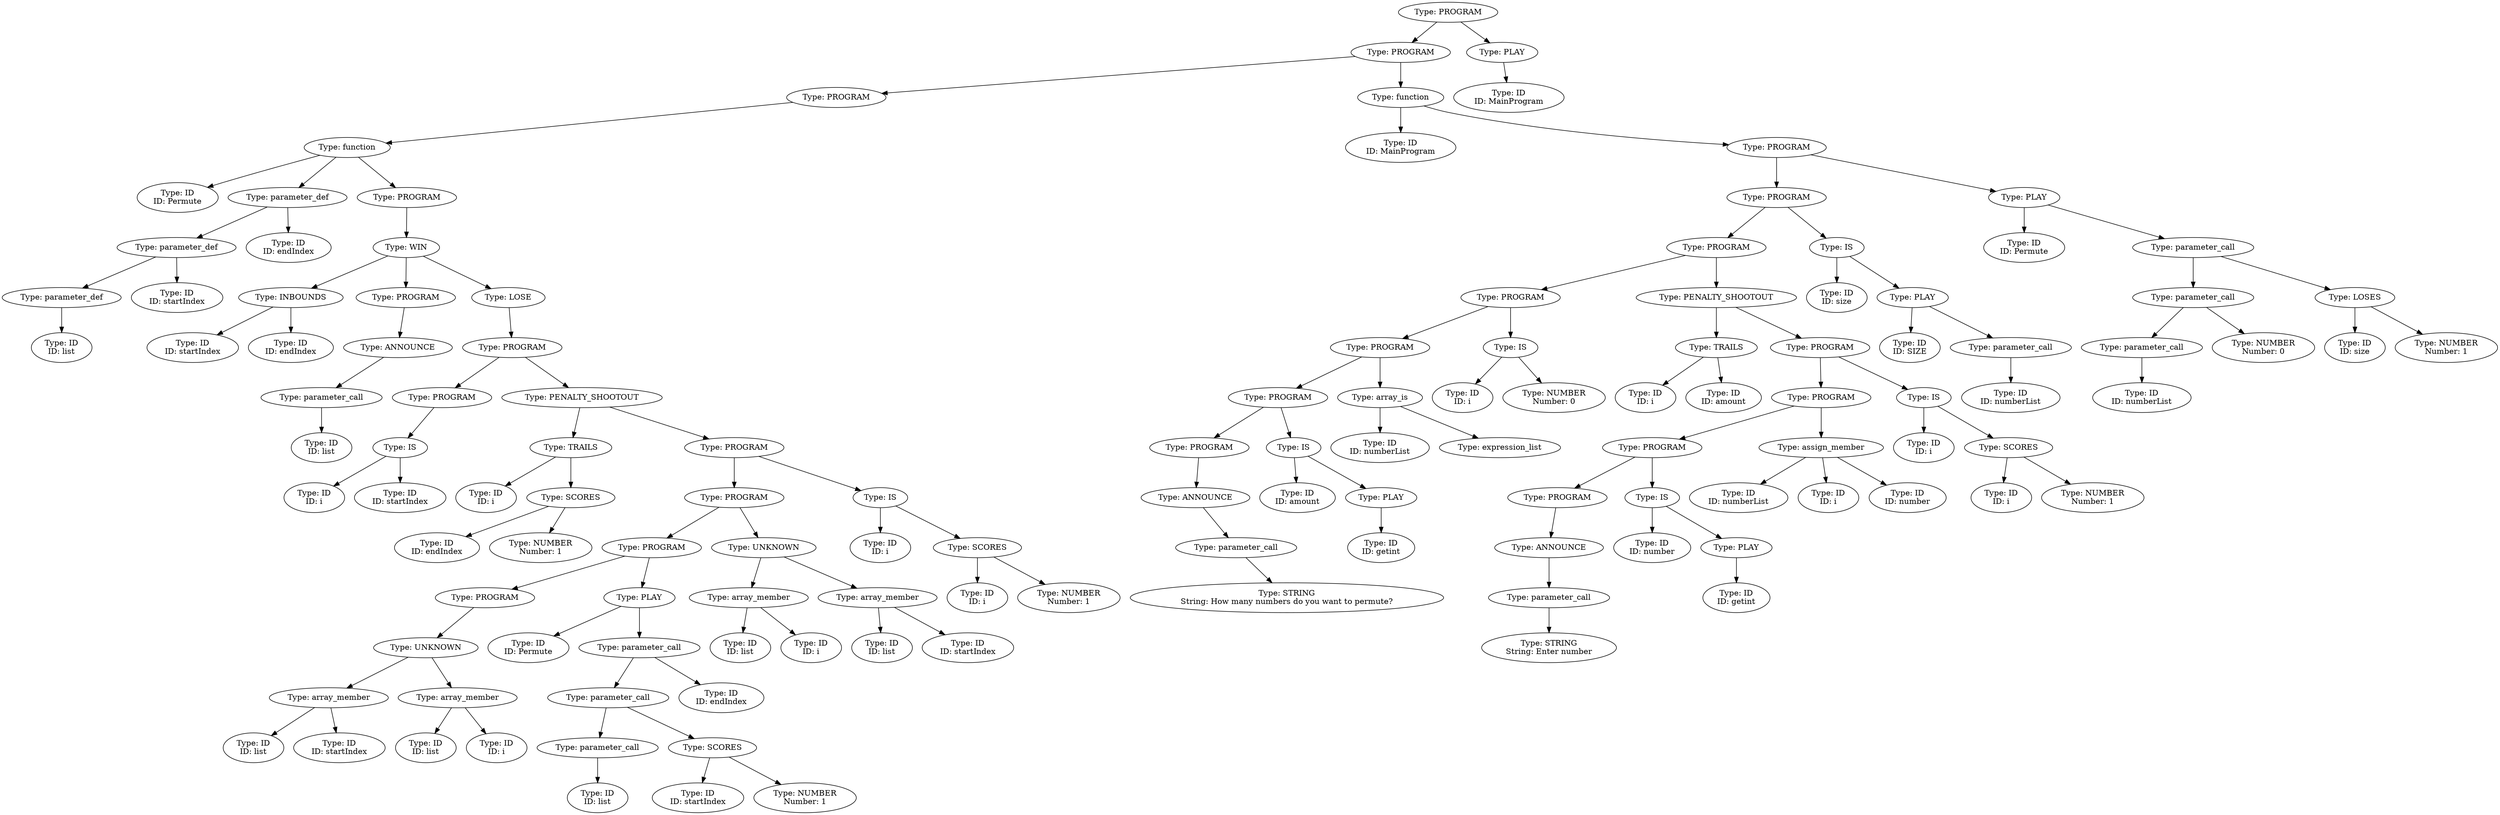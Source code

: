 digraph ast {
"0x7fffed73fd50" [label="Type: PROGRAM"];
"0x7fffed73fd50" -> "0x7fffed73fc70";
"0x7fffed73fc70" [label="Type: PROGRAM"];
"0x7fffed73fc70" -> "0x7fffed73e8d0";
"0x7fffed73e8d0" [label="Type: PROGRAM"];
"0x7fffed73e8d0" -> "0x7fffed73e890";
"0x7fffed73e890" [label="Type: function"];
"0x7fffed73e890" -> "0x7fffed73d610";
"0x7fffed73d610" [label="Type: ID\nID: Permute"];
"0x7fffed73e890" -> "0x7fffed73d7f0";
"0x7fffed73d7f0" [label="Type: parameter_def"];
"0x7fffed73d7f0" -> "0x7fffed73d750";
"0x7fffed73d750" [label="Type: parameter_def"];
"0x7fffed73d750" -> "0x7fffed73d6b0";
"0x7fffed73d6b0" [label="Type: parameter_def"];
"0x7fffed73d6b0" -> "0x7fffed73d670";
"0x7fffed73d670" [label="Type: ID\nID: list"];
"0x7fffed73d750" -> "0x7fffed73d710";
"0x7fffed73d710" [label="Type: ID\nID: startIndex"];
"0x7fffed73d7f0" -> "0x7fffed73d7b0";
"0x7fffed73d7b0" [label="Type: ID\nID: endIndex"];
"0x7fffed73e890" -> "0x7fffed73e850";
"0x7fffed73e850" [label="Type: PROGRAM"];
"0x7fffed73e850" -> "0x7fffed73e810";
"0x7fffed73e810" [label="Type: WIN"];
"0x7fffed73e810" -> "0x7fffed73d8f0";
"0x7fffed73d8f0" [label="Type: INBOUNDS"];
"0x7fffed73d8f0" -> "0x7fffed73d850";
"0x7fffed73d850" [label="Type: ID\nID: startIndex"];
"0x7fffed73d8f0" -> "0x7fffed73d8b0";
"0x7fffed73d8b0" [label="Type: ID\nID: endIndex"];
"0x7fffed73e810" -> "0x7fffed73da10";
"0x7fffed73da10" [label="Type: PROGRAM"];
"0x7fffed73da10" -> "0x7fffed73d9d0";
"0x7fffed73d9d0" [label="Type: ANNOUNCE"];
"0x7fffed73d9d0" -> "0x7fffed73d990";
"0x7fffed73d990" [label="Type: parameter_call"];
"0x7fffed73d990" -> "0x7fffed73d950";
"0x7fffed73d950" [label="Type: ID\nID: list"];
"0x7fffed73e810" -> "0x7fffed73e7d0";
"0x7fffed73e7d0" [label="Type: LOSE"];
"0x7fffed73e7d0" -> "0x7fffed73e790";
"0x7fffed73e790" [label="Type: PROGRAM"];
"0x7fffed73e790" -> "0x7fffed73db90";
"0x7fffed73db90" [label="Type: PROGRAM"];
"0x7fffed73db90" -> "0x7fffed73db50";
"0x7fffed73db50" [label="Type: IS"];
"0x7fffed73db50" -> "0x7fffed73dab0";
"0x7fffed73dab0" [label="Type: ID\nID: i"];
"0x7fffed73db50" -> "0x7fffed73db10";
"0x7fffed73db10" [label="Type: ID\nID: startIndex"];
"0x7fffed73e790" -> "0x7fffed73e750";
"0x7fffed73e750" [label="Type: PENALTY_SHOOTOUT"];
"0x7fffed73e750" -> "0x7fffed73dd10";
"0x7fffed73dd10" [label="Type: TRAILS"];
"0x7fffed73dd10" -> "0x7fffed73dbf0";
"0x7fffed73dbf0" [label="Type: ID\nID: i"];
"0x7fffed73dd10" -> "0x7fffed73dcd0";
"0x7fffed73dcd0" [label="Type: SCORES"];
"0x7fffed73dcd0" -> "0x7fffed73dc50";
"0x7fffed73dc50" [label="Type: ID\nID: endIndex"];
"0x7fffed73dcd0" -> "0x7fffed73dc90";
"0x7fffed73dc90" [label="Type: NUMBER\nNumber: 1"];
"0x7fffed73e750" -> "0x7fffed73e710";
"0x7fffed73e710" [label="Type: PROGRAM"];
"0x7fffed73e710" -> "0x7fffed73e570";
"0x7fffed73e570" [label="Type: PROGRAM"];
"0x7fffed73e570" -> "0x7fffed73e2d0";
"0x7fffed73e2d0" [label="Type: PROGRAM"];
"0x7fffed73e2d0" -> "0x7fffed73df90";
"0x7fffed73df90" [label="Type: PROGRAM"];
"0x7fffed73df90" -> "0x7fffed73df50";
"0x7fffed73df50" [label="Type: UNKNOWN"];
"0x7fffed73df50" -> "0x7fffed73de10";
"0x7fffed73de10" [label="Type: array_member"];
"0x7fffed73de10" -> "0x7fffed73dd70";
"0x7fffed73dd70" [label="Type: ID\nID: list"];
"0x7fffed73de10" -> "0x7fffed73ddd0";
"0x7fffed73ddd0" [label="Type: ID\nID: startIndex"];
"0x7fffed73df50" -> "0x7fffed73df10";
"0x7fffed73df10" [label="Type: array_member"];
"0x7fffed73df10" -> "0x7fffed73de70";
"0x7fffed73de70" [label="Type: ID\nID: list"];
"0x7fffed73df10" -> "0x7fffed73ded0";
"0x7fffed73ded0" [label="Type: ID\nID: i"];
"0x7fffed73e2d0" -> "0x7fffed73e290";
"0x7fffed73e290" [label="Type: PLAY"];
"0x7fffed73e290" -> "0x7fffed73dff0";
"0x7fffed73dff0" [label="Type: ID\nID: Permute"];
"0x7fffed73e290" -> "0x7fffed73e250";
"0x7fffed73e250" [label="Type: parameter_call"];
"0x7fffed73e250" -> "0x7fffed73e1d0";
"0x7fffed73e1d0" [label="Type: parameter_call"];
"0x7fffed73e1d0" -> "0x7fffed73e0b0";
"0x7fffed73e0b0" [label="Type: parameter_call"];
"0x7fffed73e0b0" -> "0x7fffed73e050";
"0x7fffed73e050" [label="Type: ID\nID: list"];
"0x7fffed73e1d0" -> "0x7fffed73e190";
"0x7fffed73e190" [label="Type: SCORES"];
"0x7fffed73e190" -> "0x7fffed73e0f0";
"0x7fffed73e0f0" [label="Type: ID\nID: startIndex"];
"0x7fffed73e190" -> "0x7fffed73e130";
"0x7fffed73e130" [label="Type: NUMBER\nNumber: 1"];
"0x7fffed73e250" -> "0x7fffed73e210";
"0x7fffed73e210" [label="Type: ID\nID: endIndex"];
"0x7fffed73e570" -> "0x7fffed73e530";
"0x7fffed73e530" [label="Type: UNKNOWN"];
"0x7fffed73e530" -> "0x7fffed73e3d0";
"0x7fffed73e3d0" [label="Type: array_member"];
"0x7fffed73e3d0" -> "0x7fffed73e330";
"0x7fffed73e330" [label="Type: ID\nID: list"];
"0x7fffed73e3d0" -> "0x7fffed73e390";
"0x7fffed73e390" [label="Type: ID\nID: i"];
"0x7fffed73e530" -> "0x7fffed73e4f0";
"0x7fffed73e4f0" [label="Type: array_member"];
"0x7fffed73e4f0" -> "0x7fffed73e430";
"0x7fffed73e430" [label="Type: ID\nID: list"];
"0x7fffed73e4f0" -> "0x7fffed73e490";
"0x7fffed73e490" [label="Type: ID\nID: startIndex"];
"0x7fffed73e710" -> "0x7fffed73e6d0";
"0x7fffed73e6d0" [label="Type: IS"];
"0x7fffed73e6d0" -> "0x7fffed73e5b0";
"0x7fffed73e5b0" [label="Type: ID\nID: i"];
"0x7fffed73e6d0" -> "0x7fffed73e690";
"0x7fffed73e690" [label="Type: SCORES"];
"0x7fffed73e690" -> "0x7fffed73e610";
"0x7fffed73e610" [label="Type: ID\nID: i"];
"0x7fffed73e690" -> "0x7fffed73e650";
"0x7fffed73e650" [label="Type: NUMBER\nNumber: 1"];
"0x7fffed73fc70" -> "0x7fffed73fc30";
"0x7fffed73fc30" [label="Type: function"];
"0x7fffed73fc30" -> "0x7fffed73e930";
"0x7fffed73e930" [label="Type: ID\nID: MainProgram"];
"0x7fffed73fc30" -> "0x7fffed73fbf0";
"0x7fffed73fbf0" [label="Type: PROGRAM"];
"0x7fffed73fbf0" -> "0x7fffed73f8d0";
"0x7fffed73f8d0" [label="Type: PROGRAM"];
"0x7fffed73f8d0" -> "0x7fffed73f670";
"0x7fffed73f670" [label="Type: PROGRAM"];
"0x7fffed73f670" -> "0x7fffed73eeb0";
"0x7fffed73eeb0" [label="Type: PROGRAM"];
"0x7fffed73eeb0" -> "0x7fffed73ed50";
"0x7fffed73ed50" [label="Type: PROGRAM"];
"0x7fffed73ed50" -> "0x7fffed73ec30";
"0x7fffed73ec30" [label="Type: PROGRAM"];
"0x7fffed73ec30" -> "0x7fffed73ea70";
"0x7fffed73ea70" [label="Type: PROGRAM"];
"0x7fffed73ea70" -> "0x7fffed73ea30";
"0x7fffed73ea30" [label="Type: ANNOUNCE"];
"0x7fffed73ea30" -> "0x7fffed73e9f0";
"0x7fffed73e9f0" [label="Type: parameter_call"];
"0x7fffed73e9f0" -> "0x7fffed73e9b0";
"0x7fffed73e9b0" [label="Type: STRING\nString: How many numbers do you want to permute?"];
"0x7fffed73ec30" -> "0x7fffed73ebf0";
"0x7fffed73ebf0" [label="Type: IS"];
"0x7fffed73ebf0" -> "0x7fffed73eb10";
"0x7fffed73eb10" [label="Type: ID\nID: amount"];
"0x7fffed73ebf0" -> "0x7fffed73ebb0";
"0x7fffed73ebb0" [label="Type: PLAY"];
"0x7fffed73ebb0" -> "0x7fffed73eb70";
"0x7fffed73eb70" [label="Type: ID\nID: getint"];
"0x7fffed73ed50" -> "0x7fffed73ed10";
"0x7fffed73ed10" [label="Type: array_is"];
"0x7fffed73ed10" -> "0x7fffed73ec90";
"0x7fffed73ec90" [label="Type: ID\nID: numberList"];
"0x7fffed73ed10" -> "0x7fffed73ecd0";
"0x7fffed73ecd0" [label="Type: expression_list"];
"0x7fffed73eeb0" -> "0x7fffed73ee70";
"0x7fffed73ee70" [label="Type: IS"];
"0x7fffed73ee70" -> "0x7fffed73edf0";
"0x7fffed73edf0" [label="Type: ID\nID: i"];
"0x7fffed73ee70" -> "0x7fffed73ee30";
"0x7fffed73ee30" [label="Type: NUMBER\nNumber: 0"];
"0x7fffed73f670" -> "0x7fffed73f630";
"0x7fffed73f630" [label="Type: PENALTY_SHOOTOUT"];
"0x7fffed73f630" -> "0x7fffed73efb0";
"0x7fffed73efb0" [label="Type: TRAILS"];
"0x7fffed73efb0" -> "0x7fffed73ef10";
"0x7fffed73ef10" [label="Type: ID\nID: i"];
"0x7fffed73efb0" -> "0x7fffed73ef70";
"0x7fffed73ef70" [label="Type: ID\nID: amount"];
"0x7fffed73f630" -> "0x7fffed73f5f0";
"0x7fffed73f5f0" [label="Type: PROGRAM"];
"0x7fffed73f5f0" -> "0x7fffed73f450";
"0x7fffed73f450" [label="Type: PROGRAM"];
"0x7fffed73f450" -> "0x7fffed73f2b0";
"0x7fffed73f2b0" [label="Type: PROGRAM"];
"0x7fffed73f2b0" -> "0x7fffed73f0d0";
"0x7fffed73f0d0" [label="Type: PROGRAM"];
"0x7fffed73f0d0" -> "0x7fffed73f090";
"0x7fffed73f090" [label="Type: ANNOUNCE"];
"0x7fffed73f090" -> "0x7fffed73f050";
"0x7fffed73f050" [label="Type: parameter_call"];
"0x7fffed73f050" -> "0x7fffed73f010";
"0x7fffed73f010" [label="Type: STRING\nString: Enter number"];
"0x7fffed73f2b0" -> "0x7fffed73f270";
"0x7fffed73f270" [label="Type: IS"];
"0x7fffed73f270" -> "0x7fffed73f170";
"0x7fffed73f170" [label="Type: ID\nID: number"];
"0x7fffed73f270" -> "0x7fffed73f210";
"0x7fffed73f210" [label="Type: PLAY"];
"0x7fffed73f210" -> "0x7fffed73f1d0";
"0x7fffed73f1d0" [label="Type: ID\nID: getint"];
"0x7fffed73f450" -> "0x7fffed73f410";
"0x7fffed73f410" [label="Type: assign_member"];
"0x7fffed73f410" -> "0x7fffed73f2f0";
"0x7fffed73f2f0" [label="Type: ID\nID: numberList"];
"0x7fffed73f410" -> "0x7fffed73f350";
"0x7fffed73f350" [label="Type: ID\nID: i"];
"0x7fffed73f410" -> "0x7fffed73f3b0";
"0x7fffed73f3b0" [label="Type: ID\nID: number"];
"0x7fffed73f5f0" -> "0x7fffed73f5b0";
"0x7fffed73f5b0" [label="Type: IS"];
"0x7fffed73f5b0" -> "0x7fffed73f490";
"0x7fffed73f490" [label="Type: ID\nID: i"];
"0x7fffed73f5b0" -> "0x7fffed73f570";
"0x7fffed73f570" [label="Type: SCORES"];
"0x7fffed73f570" -> "0x7fffed73f4f0";
"0x7fffed73f4f0" [label="Type: ID\nID: i"];
"0x7fffed73f570" -> "0x7fffed73f530";
"0x7fffed73f530" [label="Type: NUMBER\nNumber: 1"];
"0x7fffed73f8d0" -> "0x7fffed73f890";
"0x7fffed73f890" [label="Type: IS"];
"0x7fffed73f890" -> "0x7fffed73f710";
"0x7fffed73f710" [label="Type: ID\nID: size"];
"0x7fffed73f890" -> "0x7fffed73f850";
"0x7fffed73f850" [label="Type: PLAY"];
"0x7fffed73f850" -> "0x7fffed73f770";
"0x7fffed73f770" [label="Type: ID\nID: SIZE"];
"0x7fffed73f850" -> "0x7fffed73f810";
"0x7fffed73f810" [label="Type: parameter_call"];
"0x7fffed73f810" -> "0x7fffed73f7d0";
"0x7fffed73f7d0" [label="Type: ID\nID: numberList"];
"0x7fffed73fbf0" -> "0x7fffed73fbb0";
"0x7fffed73fbb0" [label="Type: PLAY"];
"0x7fffed73fbb0" -> "0x7fffed73f930";
"0x7fffed73f930" [label="Type: ID\nID: Permute"];
"0x7fffed73fbb0" -> "0x7fffed73fb70";
"0x7fffed73fb70" [label="Type: parameter_call"];
"0x7fffed73fb70" -> "0x7fffed73fa70";
"0x7fffed73fa70" [label="Type: parameter_call"];
"0x7fffed73fa70" -> "0x7fffed73f9d0";
"0x7fffed73f9d0" [label="Type: parameter_call"];
"0x7fffed73f9d0" -> "0x7fffed73f990";
"0x7fffed73f990" [label="Type: ID\nID: numberList"];
"0x7fffed73fa70" -> "0x7fffed73fa10";
"0x7fffed73fa10" [label="Type: NUMBER\nNumber: 0"];
"0x7fffed73fb70" -> "0x7fffed73fb30";
"0x7fffed73fb30" [label="Type: LOSES"];
"0x7fffed73fb30" -> "0x7fffed73fab0";
"0x7fffed73fab0" [label="Type: ID\nID: size"];
"0x7fffed73fb30" -> "0x7fffed73faf0";
"0x7fffed73faf0" [label="Type: NUMBER\nNumber: 1"];
"0x7fffed73fd50" -> "0x7fffed73fd10";
"0x7fffed73fd10" [label="Type: PLAY"];
"0x7fffed73fd10" -> "0x7fffed73fcd0";
"0x7fffed73fcd0" [label="Type: ID\nID: MainProgram"];
}
